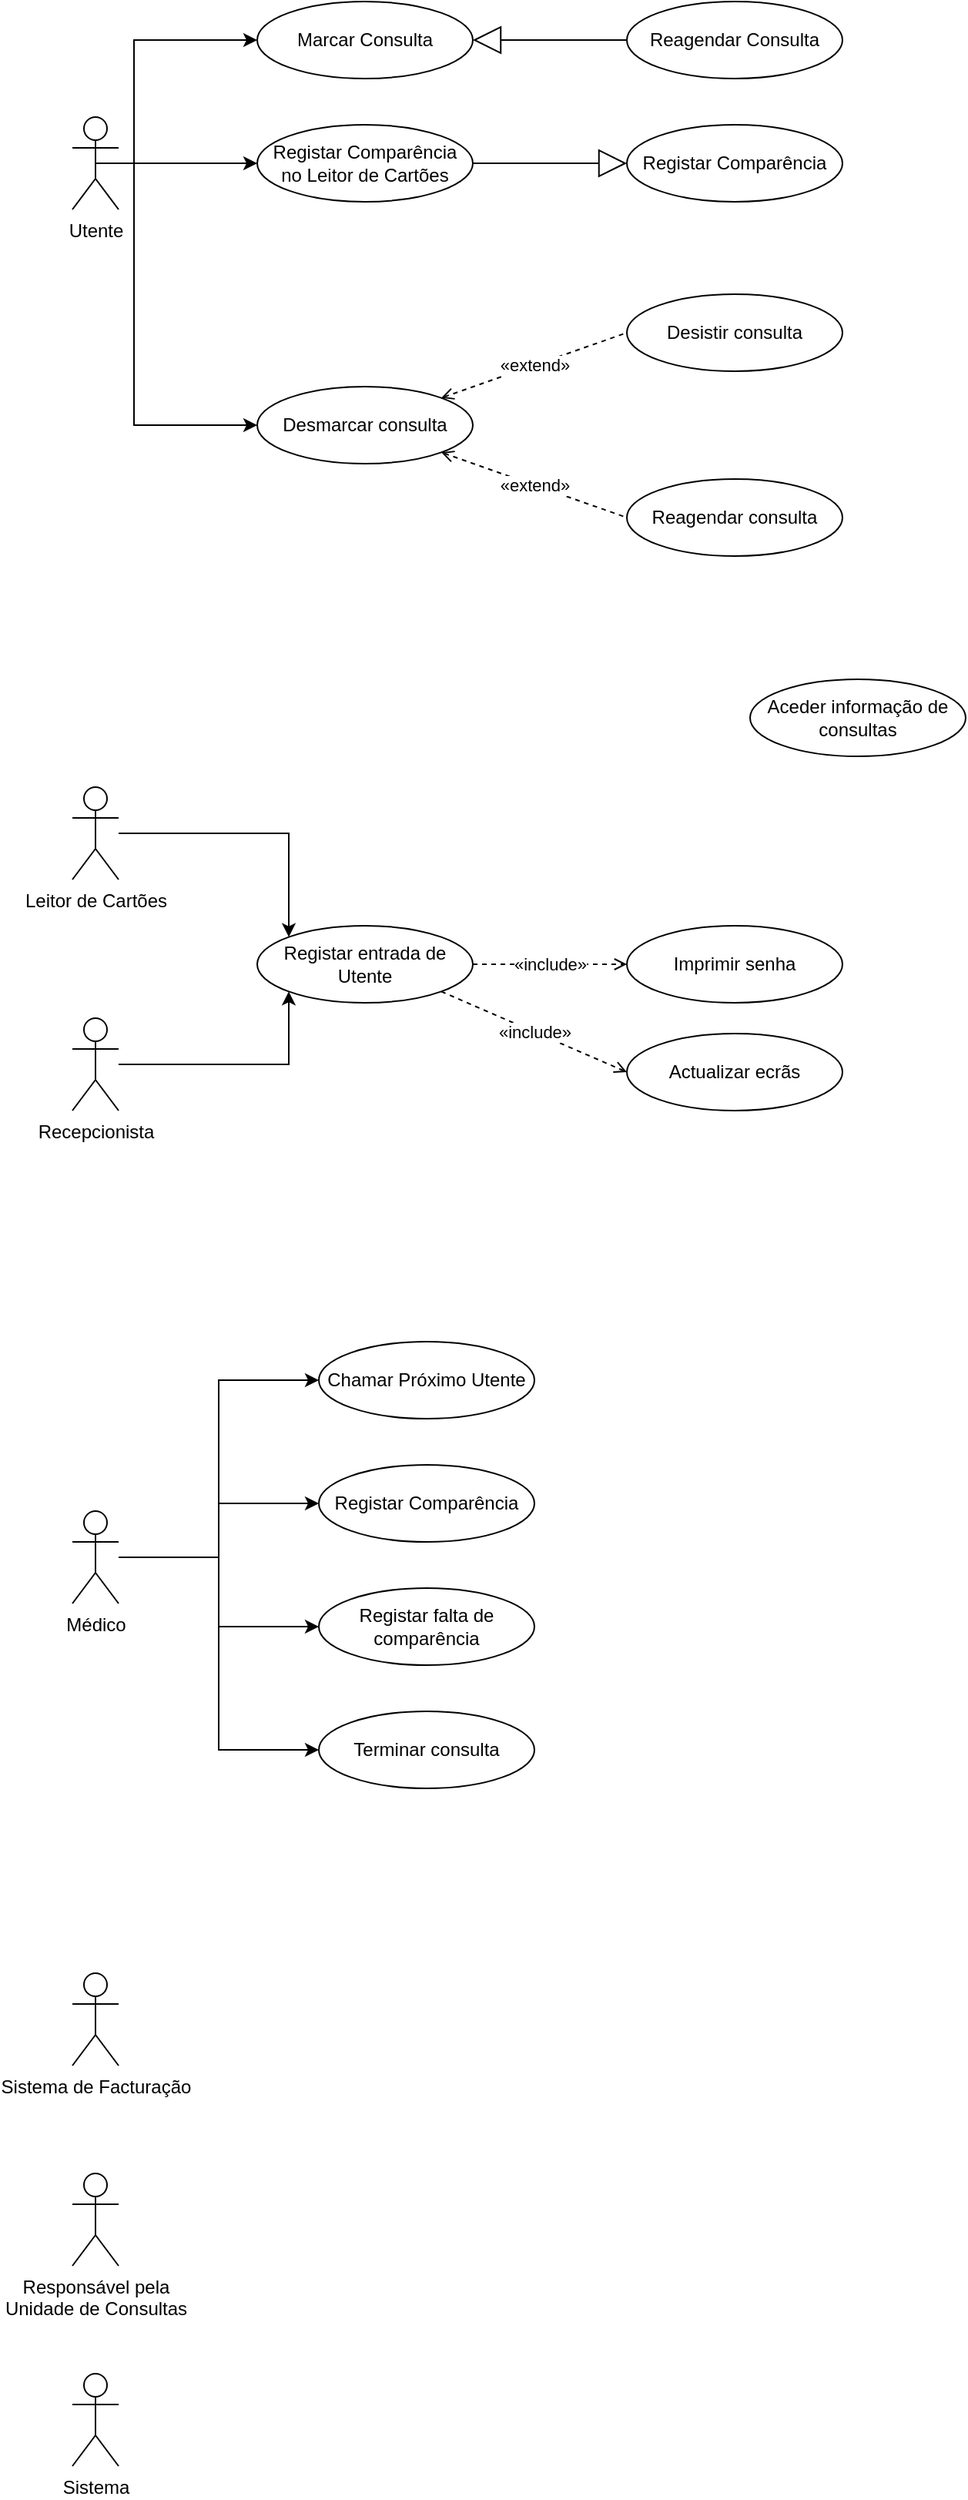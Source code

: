 <mxfile version="14.1.8" type="device"><diagram id="rlIW9Z-ZCgGAsV9PnPNQ" name="Page-1"><mxGraphModel dx="1936" dy="806" grid="1" gridSize="10" guides="1" tooltips="1" connect="1" arrows="1" fold="1" page="1" pageScale="1" pageWidth="850" pageHeight="1100" math="0" shadow="0"><root><mxCell id="0"/><mxCell id="1" parent="0"/><mxCell id="YZ48Ijt9OCrha46DnuaJ-13" style="edgeStyle=orthogonalEdgeStyle;rounded=0;orthogonalLoop=1;jettySize=auto;html=1;exitX=0.5;exitY=0.5;exitDx=0;exitDy=0;exitPerimeter=0;entryX=0;entryY=0.5;entryDx=0;entryDy=0;" parent="1" source="YZ48Ijt9OCrha46DnuaJ-1" target="gLj6kiCUZ7eMAXrR_UM_-36" edge="1"><mxGeometry relative="1" as="geometry"><mxPoint x="160" y="105" as="targetPoint"/><Array as="points"><mxPoint x="80" y="185"/><mxPoint x="80" y="105"/></Array></mxGeometry></mxCell><mxCell id="YZ48Ijt9OCrha46DnuaJ-22" style="edgeStyle=orthogonalEdgeStyle;rounded=0;orthogonalLoop=1;jettySize=auto;html=1;entryX=0;entryY=0.5;entryDx=0;entryDy=0;exitX=0.5;exitY=0.5;exitDx=0;exitDy=0;exitPerimeter=0;" parent="1" source="YZ48Ijt9OCrha46DnuaJ-1" target="YZ48Ijt9OCrha46DnuaJ-20" edge="1"><mxGeometry relative="1" as="geometry"><Array as="points"><mxPoint x="80" y="185"/><mxPoint x="80" y="185"/></Array></mxGeometry></mxCell><mxCell id="gLj6kiCUZ7eMAXrR_UM_-40" style="edgeStyle=orthogonalEdgeStyle;rounded=0;orthogonalLoop=1;jettySize=auto;html=1;exitX=0.5;exitY=0.5;exitDx=0;exitDy=0;exitPerimeter=0;entryX=0;entryY=0.5;entryDx=0;entryDy=0;" edge="1" parent="1" source="YZ48Ijt9OCrha46DnuaJ-1" target="gLj6kiCUZ7eMAXrR_UM_-7"><mxGeometry relative="1" as="geometry"><mxPoint x="470" y="340" as="targetPoint"/><Array as="points"><mxPoint x="80" y="185"/><mxPoint x="80" y="355"/></Array></mxGeometry></mxCell><mxCell id="YZ48Ijt9OCrha46DnuaJ-1" value="Utente" style="shape=umlActor;verticalLabelPosition=bottom;verticalAlign=top;html=1;outlineConnect=0;" parent="1" vertex="1"><mxGeometry x="40" y="155" width="30" height="60" as="geometry"/></mxCell><mxCell id="YZ48Ijt9OCrha46DnuaJ-23" style="edgeStyle=orthogonalEdgeStyle;rounded=0;orthogonalLoop=1;jettySize=auto;html=1;entryX=0;entryY=1;entryDx=0;entryDy=0;" parent="1" source="YZ48Ijt9OCrha46DnuaJ-2" target="gLj6kiCUZ7eMAXrR_UM_-38" edge="1"><mxGeometry relative="1" as="geometry"><mxPoint x="190" y="770" as="targetPoint"/></mxGeometry></mxCell><mxCell id="YZ48Ijt9OCrha46DnuaJ-2" value="Recepcionista" style="shape=umlActor;verticalLabelPosition=bottom;verticalAlign=top;html=1;outlineConnect=0;" parent="1" vertex="1"><mxGeometry x="40" y="740" width="30" height="60" as="geometry"/></mxCell><mxCell id="gLj6kiCUZ7eMAXrR_UM_-43" style="edgeStyle=orthogonalEdgeStyle;rounded=0;orthogonalLoop=1;jettySize=auto;html=1;entryX=0;entryY=0.5;entryDx=0;entryDy=0;" edge="1" parent="1" source="YZ48Ijt9OCrha46DnuaJ-3" target="YZ48Ijt9OCrha46DnuaJ-24"><mxGeometry relative="1" as="geometry"/></mxCell><mxCell id="gLj6kiCUZ7eMAXrR_UM_-44" style="edgeStyle=orthogonalEdgeStyle;rounded=0;orthogonalLoop=1;jettySize=auto;html=1;entryX=0;entryY=0.5;entryDx=0;entryDy=0;" edge="1" parent="1" source="YZ48Ijt9OCrha46DnuaJ-3" target="YZ48Ijt9OCrha46DnuaJ-25"><mxGeometry relative="1" as="geometry"/></mxCell><mxCell id="gLj6kiCUZ7eMAXrR_UM_-45" style="edgeStyle=orthogonalEdgeStyle;rounded=0;orthogonalLoop=1;jettySize=auto;html=1;entryX=0;entryY=0.5;entryDx=0;entryDy=0;" edge="1" parent="1" source="YZ48Ijt9OCrha46DnuaJ-3" target="gLj6kiCUZ7eMAXrR_UM_-6"><mxGeometry relative="1" as="geometry"/></mxCell><mxCell id="gLj6kiCUZ7eMAXrR_UM_-46" style="edgeStyle=orthogonalEdgeStyle;rounded=0;orthogonalLoop=1;jettySize=auto;html=1;entryX=0;entryY=0.5;entryDx=0;entryDy=0;" edge="1" parent="1" source="YZ48Ijt9OCrha46DnuaJ-3" target="gLj6kiCUZ7eMAXrR_UM_-5"><mxGeometry relative="1" as="geometry"/></mxCell><mxCell id="YZ48Ijt9OCrha46DnuaJ-3" value="Médico" style="shape=umlActor;verticalLabelPosition=bottom;verticalAlign=top;html=1;outlineConnect=0;" parent="1" vertex="1"><mxGeometry x="40" y="1060" width="30" height="60" as="geometry"/></mxCell><mxCell id="YZ48Ijt9OCrha46DnuaJ-4" value="Sistema de Facturação" style="shape=umlActor;verticalLabelPosition=bottom;verticalAlign=top;html=1;outlineConnect=0;" parent="1" vertex="1"><mxGeometry x="40" y="1360" width="30" height="60" as="geometry"/></mxCell><mxCell id="YZ48Ijt9OCrha46DnuaJ-8" value="Responsável pela&lt;br&gt;Unidade de Consultas" style="shape=umlActor;verticalLabelPosition=bottom;verticalAlign=top;html=1;outlineConnect=0;" parent="1" vertex="1"><mxGeometry x="40" y="1490" width="30" height="60" as="geometry"/></mxCell><mxCell id="YZ48Ijt9OCrha46DnuaJ-9" value="Sistema" style="shape=umlActor;verticalLabelPosition=bottom;verticalAlign=top;html=1;outlineConnect=0;" parent="1" vertex="1"><mxGeometry x="40" y="1620" width="30" height="60" as="geometry"/></mxCell><mxCell id="YZ48Ijt9OCrha46DnuaJ-20" value="Registar Comparência&lt;br&gt;no Leitor de Cartões" style="ellipse;whiteSpace=wrap;html=1;" parent="1" vertex="1"><mxGeometry x="160" y="160" width="140" height="50" as="geometry"/></mxCell><mxCell id="YZ48Ijt9OCrha46DnuaJ-24" value="Chamar Próximo Utente" style="ellipse;whiteSpace=wrap;html=1;" parent="1" vertex="1"><mxGeometry x="200" y="950" width="140" height="50" as="geometry"/></mxCell><mxCell id="YZ48Ijt9OCrha46DnuaJ-25" value="Registar Comparência" style="ellipse;whiteSpace=wrap;html=1;" parent="1" vertex="1"><mxGeometry x="200" y="1030" width="140" height="50" as="geometry"/></mxCell><mxCell id="YZ48Ijt9OCrha46DnuaJ-33" value="" style="endArrow=block;html=1;endFill=0;endSize=16;exitX=1;exitY=0.5;exitDx=0;exitDy=0;entryX=0;entryY=0.5;entryDx=0;entryDy=0;" parent="1" source="YZ48Ijt9OCrha46DnuaJ-20" target="gLj6kiCUZ7eMAXrR_UM_-39" edge="1"><mxGeometry width="50" height="50" relative="1" as="geometry"><mxPoint x="370" y="390" as="sourcePoint"/><mxPoint x="470.503" y="220.251" as="targetPoint"/></mxGeometry></mxCell><mxCell id="YZ48Ijt9OCrha46DnuaJ-34" value="" style="endArrow=block;html=1;endFill=0;endSize=16;entryX=1;entryY=0.5;entryDx=0;entryDy=0;exitX=0;exitY=0.5;exitDx=0;exitDy=0;" parent="1" source="gLj6kiCUZ7eMAXrR_UM_-37" target="gLj6kiCUZ7eMAXrR_UM_-36" edge="1"><mxGeometry width="50" height="50" relative="1" as="geometry"><mxPoint x="450" y="105" as="sourcePoint"/><mxPoint x="300" y="105" as="targetPoint"/></mxGeometry></mxCell><mxCell id="gLj6kiCUZ7eMAXrR_UM_-2" value="Imprimir senha" style="ellipse;whiteSpace=wrap;html=1;" vertex="1" parent="1"><mxGeometry x="400" y="680" width="140" height="50" as="geometry"/></mxCell><mxCell id="gLj6kiCUZ7eMAXrR_UM_-3" value="«include»" style="endArrow=open;endSize=6;endFill=0;html=1;startArrow=none;startFill=0;verticalAlign=middle;dashed=1;exitX=1;exitY=0.5;exitDx=0;exitDy=0;entryX=0;entryY=0.5;entryDx=0;entryDy=0;" edge="1" parent="1" source="gLj6kiCUZ7eMAXrR_UM_-38" target="gLj6kiCUZ7eMAXrR_UM_-2"><mxGeometry width="160" relative="1" as="geometry"><mxPoint x="330" y="770" as="sourcePoint"/><mxPoint x="610" y="939" as="targetPoint"/></mxGeometry></mxCell><mxCell id="gLj6kiCUZ7eMAXrR_UM_-4" value="Aceder informação de consultas" style="ellipse;whiteSpace=wrap;html=1;" vertex="1" parent="1"><mxGeometry x="480" y="520" width="140" height="50" as="geometry"/></mxCell><mxCell id="gLj6kiCUZ7eMAXrR_UM_-5" value="Terminar consulta" style="ellipse;whiteSpace=wrap;html=1;" vertex="1" parent="1"><mxGeometry x="200" y="1190" width="140" height="50" as="geometry"/></mxCell><mxCell id="gLj6kiCUZ7eMAXrR_UM_-6" value="Registar falta de comparência" style="ellipse;whiteSpace=wrap;html=1;" vertex="1" parent="1"><mxGeometry x="200" y="1110" width="140" height="50" as="geometry"/></mxCell><mxCell id="gLj6kiCUZ7eMAXrR_UM_-7" value="Desmarcar consulta" style="ellipse;whiteSpace=wrap;html=1;" vertex="1" parent="1"><mxGeometry x="160" y="330" width="140" height="50" as="geometry"/></mxCell><mxCell id="gLj6kiCUZ7eMAXrR_UM_-8" value="Desistir consulta" style="ellipse;whiteSpace=wrap;html=1;" vertex="1" parent="1"><mxGeometry x="400" y="270" width="140" height="50" as="geometry"/></mxCell><mxCell id="gLj6kiCUZ7eMAXrR_UM_-10" value="«extend»" style="endArrow=none;endSize=6;endFill=0;html=1;startArrow=open;startFill=0;verticalAlign=middle;dashed=1;exitX=1;exitY=0;exitDx=0;exitDy=0;entryX=0;entryY=0.5;entryDx=0;entryDy=0;" edge="1" parent="1" source="gLj6kiCUZ7eMAXrR_UM_-7" target="gLj6kiCUZ7eMAXrR_UM_-8"><mxGeometry width="160" relative="1" as="geometry"><mxPoint x="180" y="90" as="sourcePoint"/><mxPoint x="300" y="90" as="targetPoint"/></mxGeometry></mxCell><mxCell id="gLj6kiCUZ7eMAXrR_UM_-11" value="Reagendar consulta" style="ellipse;whiteSpace=wrap;html=1;" vertex="1" parent="1"><mxGeometry x="400" y="390" width="140" height="50" as="geometry"/></mxCell><mxCell id="gLj6kiCUZ7eMAXrR_UM_-12" value="«extend»" style="endArrow=none;endSize=6;endFill=0;html=1;startArrow=open;startFill=0;verticalAlign=middle;dashed=1;exitX=1;exitY=1;exitDx=0;exitDy=0;entryX=0;entryY=0.5;entryDx=0;entryDy=0;" edge="1" parent="1" source="gLj6kiCUZ7eMAXrR_UM_-7" target="gLj6kiCUZ7eMAXrR_UM_-11"><mxGeometry width="160" relative="1" as="geometry"><mxPoint x="180" y="90" as="sourcePoint"/><mxPoint x="300" y="90" as="targetPoint"/></mxGeometry></mxCell><mxCell id="gLj6kiCUZ7eMAXrR_UM_-36" value="Marcar Consulta" style="ellipse;whiteSpace=wrap;html=1;" vertex="1" parent="1"><mxGeometry x="160" y="80" width="140" height="50" as="geometry"/></mxCell><mxCell id="gLj6kiCUZ7eMAXrR_UM_-37" value="Reagendar Consulta" style="ellipse;whiteSpace=wrap;html=1;" vertex="1" parent="1"><mxGeometry x="400" y="80" width="140" height="50" as="geometry"/></mxCell><mxCell id="gLj6kiCUZ7eMAXrR_UM_-38" value="Registar entrada de Utente" style="ellipse;whiteSpace=wrap;html=1;" vertex="1" parent="1"><mxGeometry x="160" y="680" width="140" height="50" as="geometry"/></mxCell><mxCell id="gLj6kiCUZ7eMAXrR_UM_-39" value="Registar Comparência" style="ellipse;whiteSpace=wrap;html=1;" vertex="1" parent="1"><mxGeometry x="400" y="160" width="140" height="50" as="geometry"/></mxCell><mxCell id="gLj6kiCUZ7eMAXrR_UM_-42" style="edgeStyle=orthogonalEdgeStyle;rounded=0;orthogonalLoop=1;jettySize=auto;html=1;entryX=0;entryY=0;entryDx=0;entryDy=0;" edge="1" parent="1" source="gLj6kiCUZ7eMAXrR_UM_-41" target="gLj6kiCUZ7eMAXrR_UM_-38"><mxGeometry relative="1" as="geometry"/></mxCell><mxCell id="gLj6kiCUZ7eMAXrR_UM_-41" value="Leitor de Cartões" style="shape=umlActor;verticalLabelPosition=bottom;verticalAlign=top;html=1;outlineConnect=0;" vertex="1" parent="1"><mxGeometry x="40" y="590" width="30" height="60" as="geometry"/></mxCell><mxCell id="gLj6kiCUZ7eMAXrR_UM_-47" value="«include»" style="endArrow=open;endSize=6;endFill=0;html=1;startArrow=none;startFill=0;verticalAlign=middle;dashed=1;exitX=1;exitY=1;exitDx=0;exitDy=0;entryX=0;entryY=0.5;entryDx=0;entryDy=0;" edge="1" parent="1" source="gLj6kiCUZ7eMAXrR_UM_-38" target="gLj6kiCUZ7eMAXrR_UM_-48"><mxGeometry width="160" relative="1" as="geometry"><mxPoint x="305" y="769.5" as="sourcePoint"/><mxPoint x="380" y="770" as="targetPoint"/></mxGeometry></mxCell><mxCell id="gLj6kiCUZ7eMAXrR_UM_-48" value="Actualizar ecrãs" style="ellipse;whiteSpace=wrap;html=1;" vertex="1" parent="1"><mxGeometry x="400" y="750" width="140" height="50" as="geometry"/></mxCell></root></mxGraphModel></diagram></mxfile>